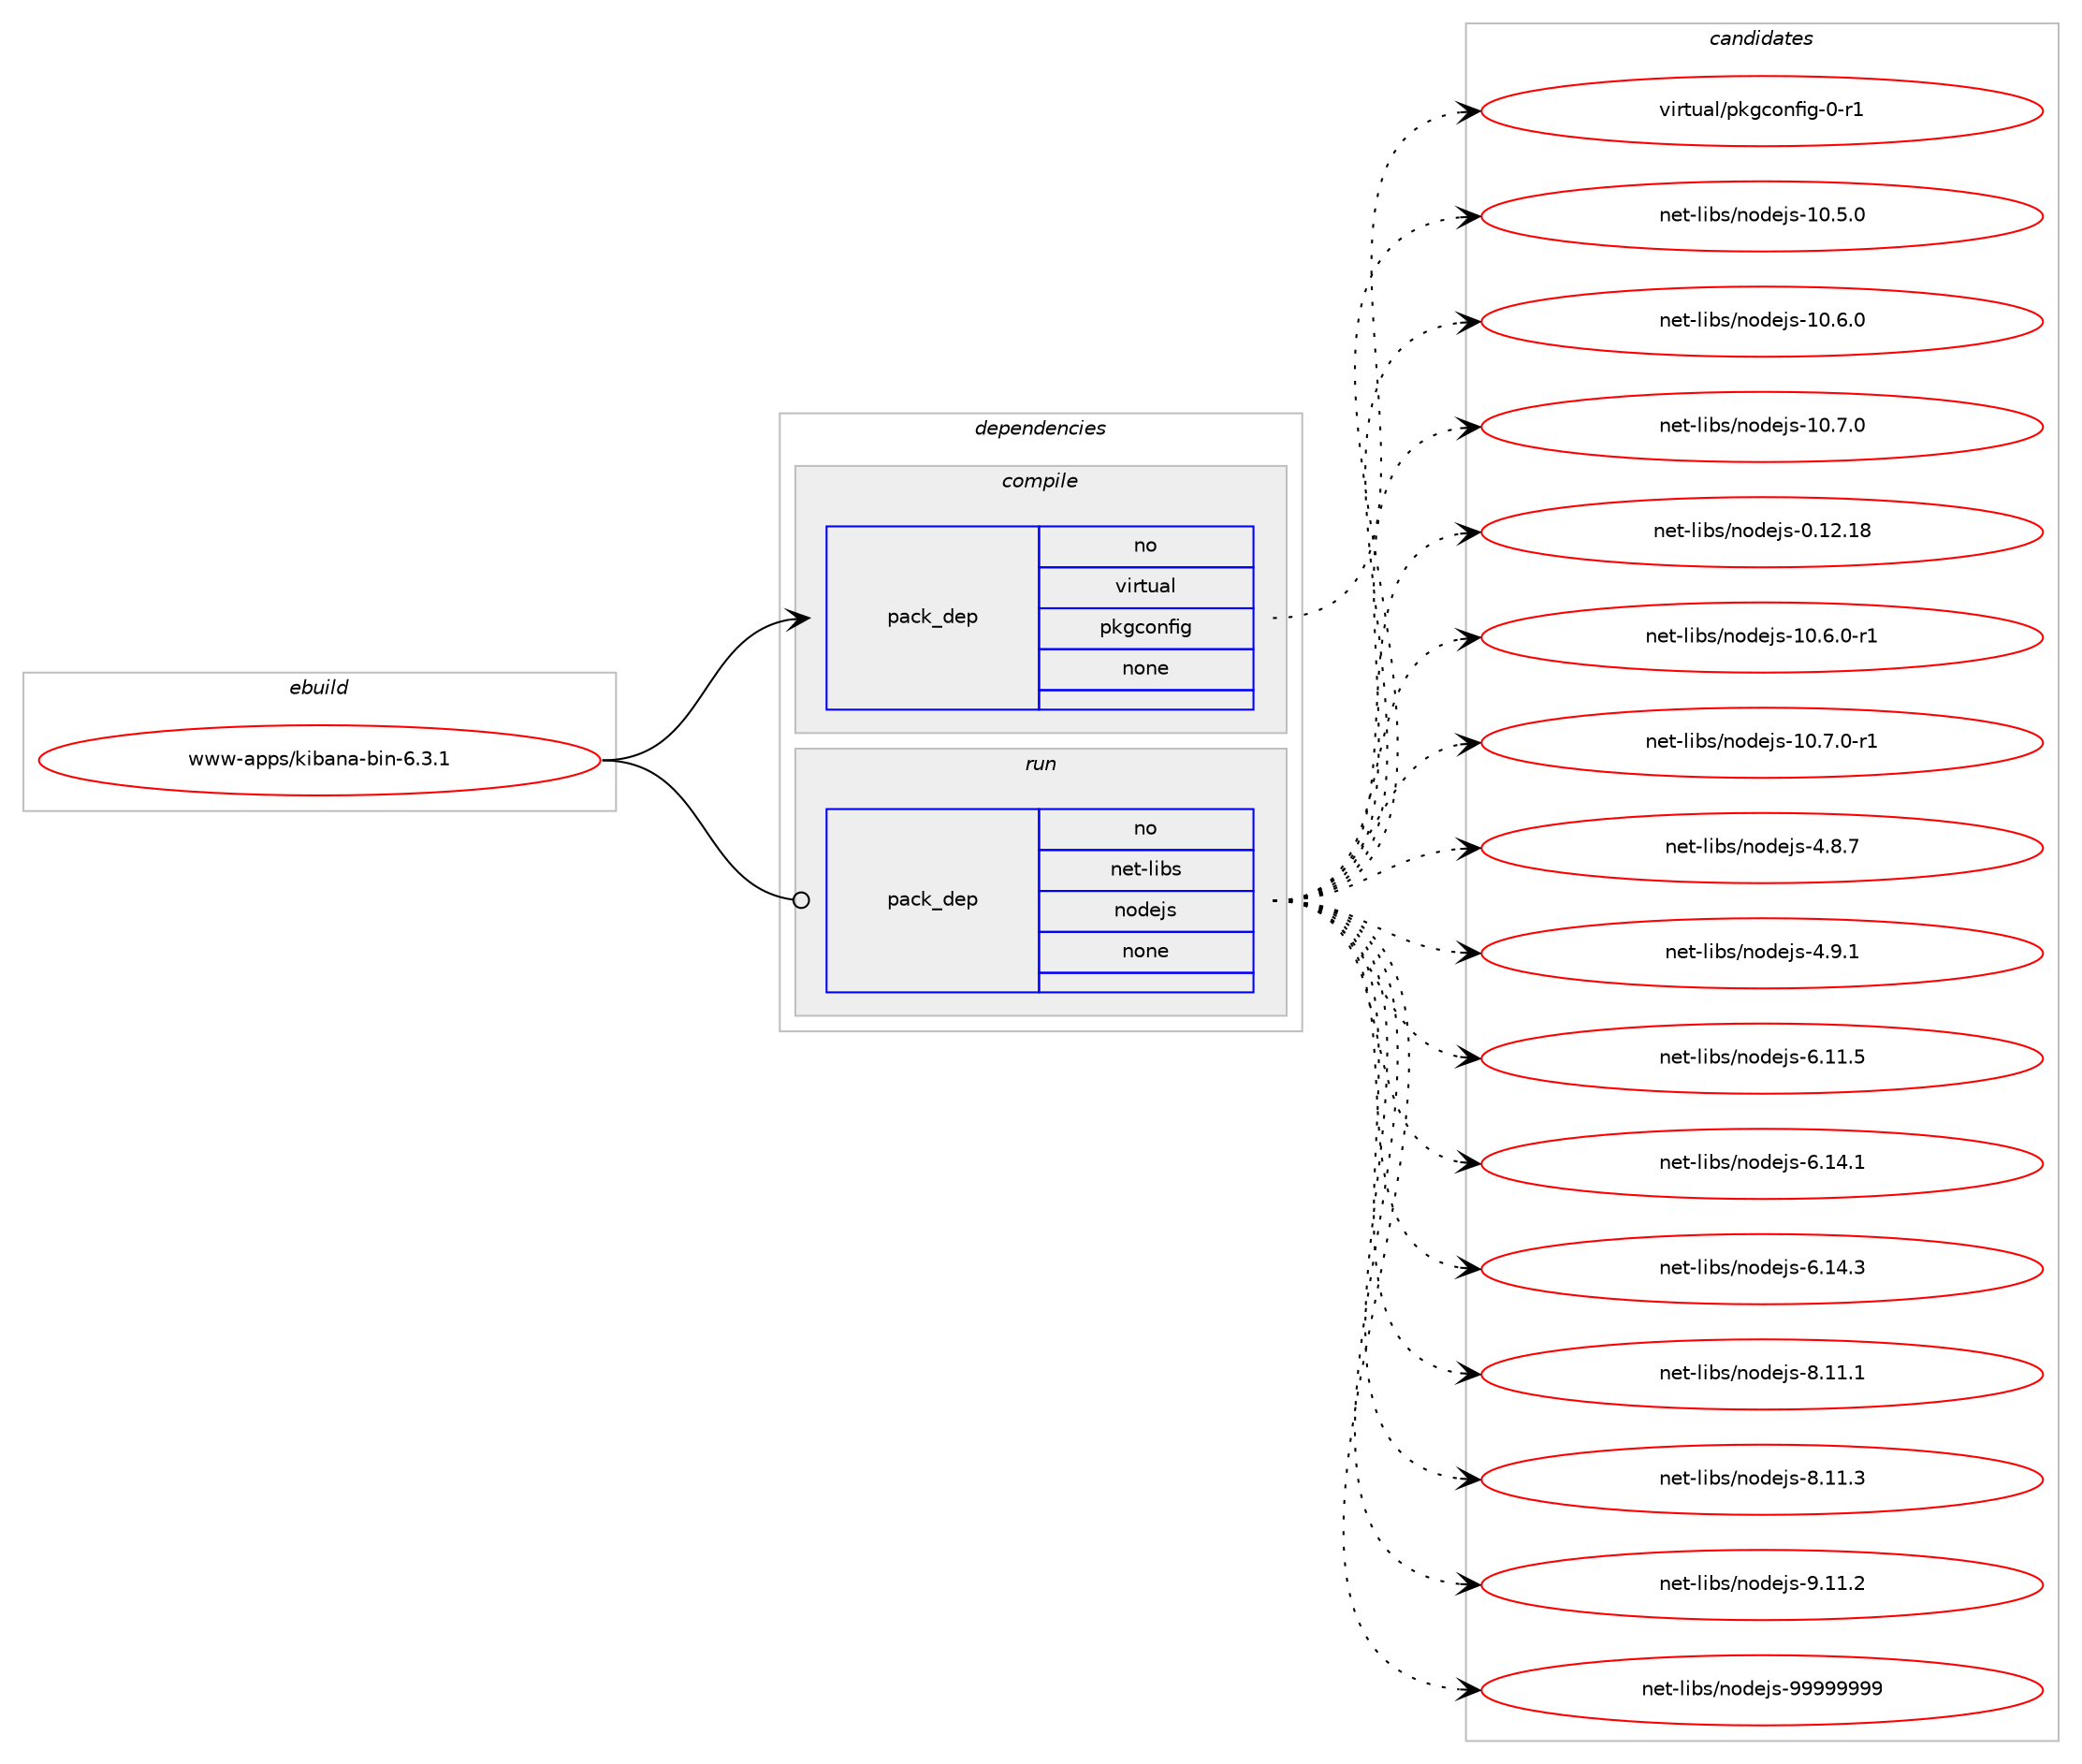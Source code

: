 digraph prolog {

# *************
# Graph options
# *************

newrank=true;
concentrate=true;
compound=true;
graph [rankdir=LR,fontname=Helvetica,fontsize=10,ranksep=1.5];#, ranksep=2.5, nodesep=0.2];
edge  [arrowhead=vee];
node  [fontname=Helvetica,fontsize=10];

# **********
# The ebuild
# **********

subgraph cluster_leftcol {
color=gray;
rank=same;
label=<<i>ebuild</i>>;
id [label="www-apps/kibana-bin-6.3.1", color=red, width=4, href="../www-apps/kibana-bin-6.3.1.svg"];
}

# ****************
# The dependencies
# ****************

subgraph cluster_midcol {
color=gray;
label=<<i>dependencies</i>>;
subgraph cluster_compile {
fillcolor="#eeeeee";
style=filled;
label=<<i>compile</i>>;
subgraph pack3604 {
dependency4446 [label=<<TABLE BORDER="0" CELLBORDER="1" CELLSPACING="0" CELLPADDING="4" WIDTH="220"><TR><TD ROWSPAN="6" CELLPADDING="30">pack_dep</TD></TR><TR><TD WIDTH="110">no</TD></TR><TR><TD>virtual</TD></TR><TR><TD>pkgconfig</TD></TR><TR><TD>none</TD></TR><TR><TD></TD></TR></TABLE>>, shape=none, color=blue];
}
id:e -> dependency4446:w [weight=20,style="solid",arrowhead="vee"];
}
subgraph cluster_compileandrun {
fillcolor="#eeeeee";
style=filled;
label=<<i>compile and run</i>>;
}
subgraph cluster_run {
fillcolor="#eeeeee";
style=filled;
label=<<i>run</i>>;
subgraph pack3605 {
dependency4447 [label=<<TABLE BORDER="0" CELLBORDER="1" CELLSPACING="0" CELLPADDING="4" WIDTH="220"><TR><TD ROWSPAN="6" CELLPADDING="30">pack_dep</TD></TR><TR><TD WIDTH="110">no</TD></TR><TR><TD>net-libs</TD></TR><TR><TD>nodejs</TD></TR><TR><TD>none</TD></TR><TR><TD></TD></TR></TABLE>>, shape=none, color=blue];
}
id:e -> dependency4447:w [weight=20,style="solid",arrowhead="odot"];
}
}

# **************
# The candidates
# **************

subgraph cluster_choices {
rank=same;
color=gray;
label=<<i>candidates</i>>;

subgraph choice3604 {
color=black;
nodesep=1;
choice11810511411611797108471121071039911111010210510345484511449 [label="virtual/pkgconfig-0-r1", color=red, width=4,href="../virtual/pkgconfig-0-r1.svg"];
dependency4446:e -> choice11810511411611797108471121071039911111010210510345484511449:w [style=dotted,weight="100"];
}
subgraph choice3605 {
color=black;
nodesep=1;
choice11010111645108105981154711011110010110611545494846534648 [label="net-libs/nodejs-10.5.0", color=red, width=4,href="../net-libs/nodejs-10.5.0.svg"];
choice11010111645108105981154711011110010110611545494846544648 [label="net-libs/nodejs-10.6.0", color=red, width=4,href="../net-libs/nodejs-10.6.0.svg"];
choice11010111645108105981154711011110010110611545494846554648 [label="net-libs/nodejs-10.7.0", color=red, width=4,href="../net-libs/nodejs-10.7.0.svg"];
choice1101011164510810598115471101111001011061154548464950464956 [label="net-libs/nodejs-0.12.18", color=red, width=4,href="../net-libs/nodejs-0.12.18.svg"];
choice110101116451081059811547110111100101106115454948465446484511449 [label="net-libs/nodejs-10.6.0-r1", color=red, width=4,href="../net-libs/nodejs-10.6.0-r1.svg"];
choice110101116451081059811547110111100101106115454948465546484511449 [label="net-libs/nodejs-10.7.0-r1", color=red, width=4,href="../net-libs/nodejs-10.7.0-r1.svg"];
choice110101116451081059811547110111100101106115455246564655 [label="net-libs/nodejs-4.8.7", color=red, width=4,href="../net-libs/nodejs-4.8.7.svg"];
choice110101116451081059811547110111100101106115455246574649 [label="net-libs/nodejs-4.9.1", color=red, width=4,href="../net-libs/nodejs-4.9.1.svg"];
choice11010111645108105981154711011110010110611545544649494653 [label="net-libs/nodejs-6.11.5", color=red, width=4,href="../net-libs/nodejs-6.11.5.svg"];
choice11010111645108105981154711011110010110611545544649524649 [label="net-libs/nodejs-6.14.1", color=red, width=4,href="../net-libs/nodejs-6.14.1.svg"];
choice11010111645108105981154711011110010110611545544649524651 [label="net-libs/nodejs-6.14.3", color=red, width=4,href="../net-libs/nodejs-6.14.3.svg"];
choice11010111645108105981154711011110010110611545564649494649 [label="net-libs/nodejs-8.11.1", color=red, width=4,href="../net-libs/nodejs-8.11.1.svg"];
choice11010111645108105981154711011110010110611545564649494651 [label="net-libs/nodejs-8.11.3", color=red, width=4,href="../net-libs/nodejs-8.11.3.svg"];
choice11010111645108105981154711011110010110611545574649494650 [label="net-libs/nodejs-9.11.2", color=red, width=4,href="../net-libs/nodejs-9.11.2.svg"];
choice110101116451081059811547110111100101106115455757575757575757 [label="net-libs/nodejs-99999999", color=red, width=4,href="../net-libs/nodejs-99999999.svg"];
dependency4447:e -> choice11010111645108105981154711011110010110611545494846534648:w [style=dotted,weight="100"];
dependency4447:e -> choice11010111645108105981154711011110010110611545494846544648:w [style=dotted,weight="100"];
dependency4447:e -> choice11010111645108105981154711011110010110611545494846554648:w [style=dotted,weight="100"];
dependency4447:e -> choice1101011164510810598115471101111001011061154548464950464956:w [style=dotted,weight="100"];
dependency4447:e -> choice110101116451081059811547110111100101106115454948465446484511449:w [style=dotted,weight="100"];
dependency4447:e -> choice110101116451081059811547110111100101106115454948465546484511449:w [style=dotted,weight="100"];
dependency4447:e -> choice110101116451081059811547110111100101106115455246564655:w [style=dotted,weight="100"];
dependency4447:e -> choice110101116451081059811547110111100101106115455246574649:w [style=dotted,weight="100"];
dependency4447:e -> choice11010111645108105981154711011110010110611545544649494653:w [style=dotted,weight="100"];
dependency4447:e -> choice11010111645108105981154711011110010110611545544649524649:w [style=dotted,weight="100"];
dependency4447:e -> choice11010111645108105981154711011110010110611545544649524651:w [style=dotted,weight="100"];
dependency4447:e -> choice11010111645108105981154711011110010110611545564649494649:w [style=dotted,weight="100"];
dependency4447:e -> choice11010111645108105981154711011110010110611545564649494651:w [style=dotted,weight="100"];
dependency4447:e -> choice11010111645108105981154711011110010110611545574649494650:w [style=dotted,weight="100"];
dependency4447:e -> choice110101116451081059811547110111100101106115455757575757575757:w [style=dotted,weight="100"];
}
}

}
